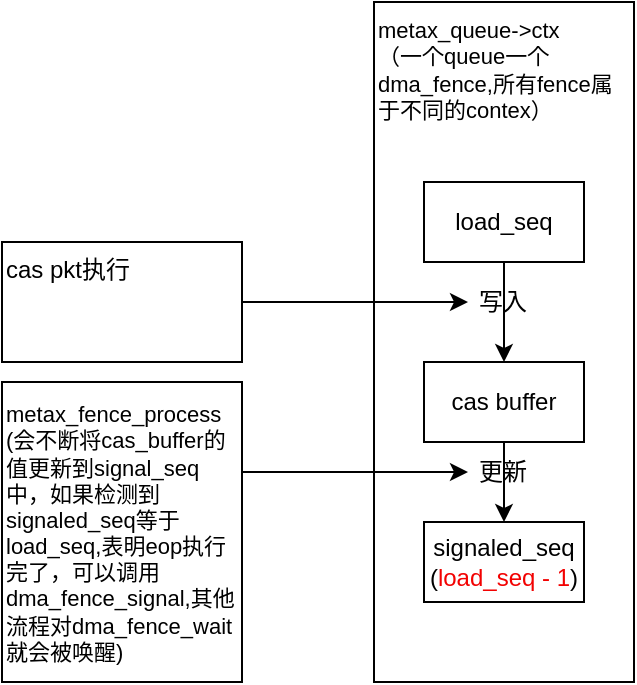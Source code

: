 <mxfile version="24.7.16">
  <diagram name="第 1 页" id="FvlG9qOFmkv-KVoIZPBf">
    <mxGraphModel dx="1158" dy="653" grid="1" gridSize="10" guides="1" tooltips="1" connect="1" arrows="1" fold="1" page="1" pageScale="1" pageWidth="827" pageHeight="1169" math="0" shadow="0">
      <root>
        <mxCell id="0" />
        <mxCell id="1" parent="0" />
        <mxCell id="0UibtLx0bg4T6_MDQ2ON-1" value="&lt;font style=&quot;font-size: 11px;&quot;&gt;metax_queue-&amp;gt;ctx&lt;/font&gt;&lt;div style=&quot;font-size: 11px;&quot;&gt;&lt;font style=&quot;font-size: 11px;&quot;&gt;（一个queue一个dma_fence,所有fence属于不同的contex）&lt;/font&gt;&lt;/div&gt;" style="rounded=0;whiteSpace=wrap;html=1;align=left;verticalAlign=top;" vertex="1" parent="1">
          <mxGeometry x="480" y="150" width="130" height="340" as="geometry" />
        </mxCell>
        <mxCell id="0UibtLx0bg4T6_MDQ2ON-7" style="edgeStyle=orthogonalEdgeStyle;rounded=0;orthogonalLoop=1;jettySize=auto;html=1;exitX=0.5;exitY=1;exitDx=0;exitDy=0;entryX=0.5;entryY=0;entryDx=0;entryDy=0;" edge="1" parent="1" source="0UibtLx0bg4T6_MDQ2ON-2" target="0UibtLx0bg4T6_MDQ2ON-5">
          <mxGeometry relative="1" as="geometry" />
        </mxCell>
        <mxCell id="0UibtLx0bg4T6_MDQ2ON-2" value="load_seq" style="rounded=0;whiteSpace=wrap;html=1;" vertex="1" parent="1">
          <mxGeometry x="505" y="240" width="80" height="40" as="geometry" />
        </mxCell>
        <mxCell id="0UibtLx0bg4T6_MDQ2ON-3" value="signaled_seq&lt;div&gt;(&lt;font color=&quot;#f20202&quot;&gt;load_seq - 1&lt;/font&gt;)&lt;/div&gt;" style="rounded=0;whiteSpace=wrap;html=1;" vertex="1" parent="1">
          <mxGeometry x="505" y="410" width="80" height="40" as="geometry" />
        </mxCell>
        <mxCell id="0UibtLx0bg4T6_MDQ2ON-8" style="edgeStyle=orthogonalEdgeStyle;rounded=0;orthogonalLoop=1;jettySize=auto;html=1;exitX=1;exitY=0.5;exitDx=0;exitDy=0;entryX=0;entryY=0.5;entryDx=0;entryDy=0;" edge="1" parent="1" source="0UibtLx0bg4T6_MDQ2ON-4" target="0UibtLx0bg4T6_MDQ2ON-9">
          <mxGeometry relative="1" as="geometry">
            <mxPoint x="540" y="300" as="targetPoint" />
          </mxGeometry>
        </mxCell>
        <mxCell id="0UibtLx0bg4T6_MDQ2ON-4" value="cas pkt执行" style="rounded=0;whiteSpace=wrap;html=1;verticalAlign=top;align=left;" vertex="1" parent="1">
          <mxGeometry x="294" y="270" width="120" height="60" as="geometry" />
        </mxCell>
        <mxCell id="0UibtLx0bg4T6_MDQ2ON-10" style="edgeStyle=orthogonalEdgeStyle;rounded=0;orthogonalLoop=1;jettySize=auto;html=1;exitX=0.5;exitY=1;exitDx=0;exitDy=0;entryX=0.5;entryY=0;entryDx=0;entryDy=0;" edge="1" parent="1" source="0UibtLx0bg4T6_MDQ2ON-5" target="0UibtLx0bg4T6_MDQ2ON-3">
          <mxGeometry relative="1" as="geometry" />
        </mxCell>
        <mxCell id="0UibtLx0bg4T6_MDQ2ON-5" value="cas buffer" style="rounded=0;whiteSpace=wrap;html=1;" vertex="1" parent="1">
          <mxGeometry x="505" y="330" width="80" height="40" as="geometry" />
        </mxCell>
        <mxCell id="0UibtLx0bg4T6_MDQ2ON-9" value="写入" style="text;html=1;align=center;verticalAlign=middle;whiteSpace=wrap;rounded=0;" vertex="1" parent="1">
          <mxGeometry x="527" y="285" width="35" height="30" as="geometry" />
        </mxCell>
        <mxCell id="0UibtLx0bg4T6_MDQ2ON-11" value="更新" style="text;html=1;align=center;verticalAlign=middle;whiteSpace=wrap;rounded=0;" vertex="1" parent="1">
          <mxGeometry x="527" y="370" width="35" height="30" as="geometry" />
        </mxCell>
        <mxCell id="0UibtLx0bg4T6_MDQ2ON-13" style="edgeStyle=orthogonalEdgeStyle;rounded=0;orthogonalLoop=1;jettySize=auto;html=1;exitX=0.995;exitY=0.287;exitDx=0;exitDy=0;exitPerimeter=0;" edge="1" parent="1" source="0UibtLx0bg4T6_MDQ2ON-12" target="0UibtLx0bg4T6_MDQ2ON-11">
          <mxGeometry relative="1" as="geometry">
            <Array as="points">
              <mxPoint x="413" y="385" />
            </Array>
          </mxGeometry>
        </mxCell>
        <mxCell id="0UibtLx0bg4T6_MDQ2ON-12" value="&lt;font style=&quot;font-size: 11px;&quot;&gt;metax_fence_process&lt;/font&gt;&lt;div style=&quot;font-size: 11px;&quot;&gt;&lt;font style=&quot;font-size: 11px;&quot;&gt;(会不断将cas_buffer的值更新到signal_seq中，如果检测到signaled_seq等于load_seq,表明eop执行完了，可以调用dma_fence_signal,其他流程对dma_fence_wait就会被唤醒)&lt;/font&gt;&lt;/div&gt;" style="rounded=0;whiteSpace=wrap;html=1;align=left;" vertex="1" parent="1">
          <mxGeometry x="294" y="340" width="120" height="150" as="geometry" />
        </mxCell>
      </root>
    </mxGraphModel>
  </diagram>
</mxfile>
